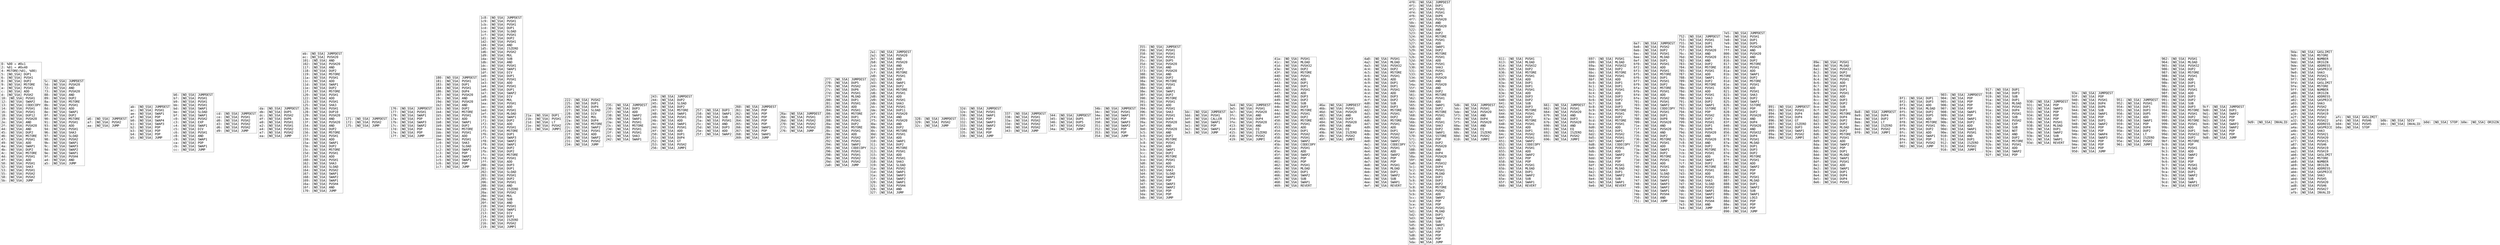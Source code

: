 digraph "graph.cfg.gv" {
	subgraph global {
		node [fontname=Courier fontsize=30.0 rank=same shape=box]
		block_0 [label="0: %00 = #0x1\l2: %01 = #0x40\l4: MSTORE(%01, %00)\l5: [NO_SSA] DUP1\l6: [NO_SSA] PUSH1\l8: [NO_SSA] DUP2\l9: [NO_SSA] MSTORE\la: [NO_SSA] PUSH1\lc: [NO_SSA] ADD\ld: [NO_SSA] PUSH2\l10: [NO_SSA] PUSH1\l12: [NO_SSA] SWAP2\l13: [NO_SSA] CODECOPY\l14: [NO_SSA] PUSH1\l16: [NO_SSA] PUSH1\l18: [NO_SSA] DUP12\l19: [NO_SSA] PUSH20\l2e: [NO_SSA] AND\l2f: [NO_SSA] PUSH20\l44: [NO_SSA] AND\l45: [NO_SSA] DUP2\l46: [NO_SSA] MSTORE\l47: [NO_SSA] PUSH1\l49: [NO_SSA] ADD\l4a: [NO_SSA] SWAP1\l4b: [NO_SSA] DUP2\l4c: [NO_SSA] MSTORE\l4d: [NO_SSA] PUSH1\l4f: [NO_SSA] ADD\l50: [NO_SSA] PUSH1\l52: [NO_SSA] SHA3\l53: [NO_SSA] PUSH1\l55: [NO_SSA] PUSH2\l58: [NO_SSA] PUSH2\l5b: [NO_SSA] JUMP\l"]
		block_5c [label="5c: [NO_SSA] JUMPDEST\l5d: [NO_SSA] PUSH20\l72: [NO_SSA] AND\l73: [NO_SSA] PUSH20\l88: [NO_SSA] AND\l89: [NO_SSA] DUP2\l8a: [NO_SSA] MSTORE\l8b: [NO_SSA] PUSH1\l8d: [NO_SSA] ADD\l8e: [NO_SSA] SWAP1\l8f: [NO_SSA] DUP2\l90: [NO_SSA] MSTORE\l91: [NO_SSA] PUSH1\l93: [NO_SSA] ADD\l94: [NO_SSA] PUSH1\l96: [NO_SSA] SHA3\l97: [NO_SSA] SLOAD\l98: [NO_SSA] PUSH2\l9b: [NO_SSA] SWAP1\l9c: [NO_SSA] SWAP3\l9d: [NO_SSA] SWAP2\l9e: [NO_SSA] SWAP1\l9f: [NO_SSA] PUSH4\la4: [NO_SSA] AND\la5: [NO_SSA] JUMP\l"]
		block_a6 [label="a6: [NO_SSA] JUMPDEST\la7: [NO_SSA] PUSH2\laa: [NO_SSA] JUMP\l"]
		block_ab [label="ab: [NO_SSA] JUMPDEST\lac: [NO_SSA] PUSH1\lae: [NO_SSA] SWAP1\laf: [NO_SSA] POP\lb0: [NO_SSA] SWAP4\lb1: [NO_SSA] SWAP3\lb2: [NO_SSA] POP\lb3: [NO_SSA] POP\lb4: [NO_SSA] POP\lb5: [NO_SSA] JUMP\l"]
		block_b6 [label="b6: [NO_SSA] JUMPDEST\lb7: [NO_SSA] PUSH1\lb9: [NO_SSA] PUSH1\lbb: [NO_SSA] PUSH1\lbd: [NO_SSA] SWAP1\lbe: [NO_SSA] SLOAD\lbf: [NO_SSA] SWAP1\lc0: [NO_SSA] PUSH2\lc3: [NO_SSA] EXP\lc4: [NO_SSA] SWAP1\lc5: [NO_SSA] DIV\lc6: [NO_SSA] PUSH1\lc8: [NO_SSA] AND\lc9: [NO_SSA] SWAP1\lca: [NO_SSA] POP\lcb: [NO_SSA] SWAP1\lcc: [NO_SSA] JUMP\l"]
		block_cd [label="cd: [NO_SSA] JUMPDEST\lce: [NO_SSA] PUSH1\ld0: [NO_SSA] PUSH2\ld3: [NO_SSA] PUSH2\ld6: [NO_SSA] PUSH2\ld9: [NO_SSA] JUMP\l"]
		block_da [label="da: [NO_SSA] JUMPDEST\ldb: [NO_SSA] DUP5\ldc: [NO_SSA] PUSH2\ldf: [NO_SSA] DUP6\le0: [NO_SSA] PUSH1\le2: [NO_SSA] PUSH1\le4: [NO_SSA] PUSH2\le7: [NO_SSA] PUSH2\lea: [NO_SSA] JUMP\l"]
		block_eb [label="eb: [NO_SSA] JUMPDEST\lec: [NO_SSA] PUSH20\l101: [NO_SSA] AND\l102: [NO_SSA] PUSH20\l117: [NO_SSA] AND\l118: [NO_SSA] DUP2\l119: [NO_SSA] MSTORE\l11a: [NO_SSA] PUSH1\l11c: [NO_SSA] ADD\l11d: [NO_SSA] SWAP1\l11e: [NO_SSA] DUP2\l11f: [NO_SSA] MSTORE\l120: [NO_SSA] PUSH1\l122: [NO_SSA] ADD\l123: [NO_SSA] PUSH1\l125: [NO_SSA] SHA3\l126: [NO_SSA] PUSH1\l128: [NO_SSA] DUP10\l129: [NO_SSA] PUSH20\l13e: [NO_SSA] AND\l13f: [NO_SSA] PUSH20\l154: [NO_SSA] AND\l155: [NO_SSA] DUP2\l156: [NO_SSA] MSTORE\l157: [NO_SSA] PUSH1\l159: [NO_SSA] ADD\l15a: [NO_SSA] SWAP1\l15b: [NO_SSA] DUP2\l15c: [NO_SSA] MSTORE\l15d: [NO_SSA] PUSH1\l15f: [NO_SSA] ADD\l160: [NO_SSA] PUSH1\l162: [NO_SSA] SHA3\l163: [NO_SSA] SLOAD\l164: [NO_SSA] PUSH2\l167: [NO_SSA] SWAP1\l168: [NO_SSA] SWAP2\l169: [NO_SSA] SWAP1\l16a: [NO_SSA] PUSH4\l16f: [NO_SSA] AND\l170: [NO_SSA] JUMP\l"]
		block_171 [label="171: [NO_SSA] JUMPDEST\l172: [NO_SSA] PUSH2\l175: [NO_SSA] JUMP\l"]
		block_176 [label="176: [NO_SSA] JUMPDEST\l177: [NO_SSA] PUSH1\l179: [NO_SSA] SWAP1\l17a: [NO_SSA] POP\l17b: [NO_SSA] SWAP3\l17c: [NO_SSA] SWAP2\l17d: [NO_SSA] POP\l17e: [NO_SSA] POP\l17f: [NO_SSA] JUMP\l"]
		block_180 [label="180: [NO_SSA] JUMPDEST\l181: [NO_SSA] PUSH1\l183: [NO_SSA] DUP1\l184: [NO_SSA] PUSH1\l186: [NO_SSA] DUP4\l187: [NO_SSA] PUSH20\l19c: [NO_SSA] AND\l19d: [NO_SSA] PUSH20\l1b2: [NO_SSA] AND\l1b3: [NO_SSA] DUP2\l1b4: [NO_SSA] MSTORE\l1b5: [NO_SSA] PUSH1\l1b7: [NO_SSA] ADD\l1b8: [NO_SSA] SWAP1\l1b9: [NO_SSA] DUP2\l1ba: [NO_SSA] MSTORE\l1bb: [NO_SSA] PUSH1\l1bd: [NO_SSA] ADD\l1be: [NO_SSA] PUSH1\l1c0: [NO_SSA] SHA3\l1c1: [NO_SSA] SLOAD\l1c2: [NO_SSA] SWAP1\l1c3: [NO_SSA] POP\l1c4: [NO_SSA] SWAP2\l1c5: [NO_SSA] SWAP1\l1c6: [NO_SSA] POP\l1c7: [NO_SSA] JUMP\l"]
		block_1c8 [label="1c8: [NO_SSA] JUMPDEST\l1c9: [NO_SSA] PUSH1\l1cb: [NO_SSA] PUSH1\l1cd: [NO_SSA] DUP1\l1ce: [NO_SSA] SLOAD\l1cf: [NO_SSA] PUSH1\l1d1: [NO_SSA] DUP2\l1d2: [NO_SSA] PUSH1\l1d4: [NO_SSA] AND\l1d5: [NO_SSA] ISZERO\l1d6: [NO_SSA] PUSH2\l1d9: [NO_SSA] MUL\l1da: [NO_SSA] SUB\l1db: [NO_SSA] AND\l1dc: [NO_SSA] PUSH1\l1de: [NO_SSA] SWAP1\l1df: [NO_SSA] DIV\l1e0: [NO_SSA] DUP1\l1e1: [NO_SSA] PUSH1\l1e3: [NO_SSA] ADD\l1e4: [NO_SSA] PUSH1\l1e6: [NO_SSA] DUP1\l1e7: [NO_SSA] SWAP2\l1e8: [NO_SSA] DIV\l1e9: [NO_SSA] MUL\l1ea: [NO_SSA] PUSH1\l1ec: [NO_SSA] ADD\l1ed: [NO_SSA] PUSH1\l1ef: [NO_SSA] MLOAD\l1f0: [NO_SSA] SWAP1\l1f1: [NO_SSA] DUP2\l1f2: [NO_SSA] ADD\l1f3: [NO_SSA] PUSH1\l1f5: [NO_SSA] MSTORE\l1f6: [NO_SSA] DUP1\l1f7: [NO_SSA] SWAP3\l1f8: [NO_SSA] SWAP2\l1f9: [NO_SSA] SWAP1\l1fa: [NO_SSA] DUP2\l1fb: [NO_SSA] DUP2\l1fc: [NO_SSA] MSTORE\l1fd: [NO_SSA] PUSH1\l1ff: [NO_SSA] ADD\l200: [NO_SSA] DUP3\l201: [NO_SSA] DUP1\l202: [NO_SSA] SLOAD\l203: [NO_SSA] PUSH1\l205: [NO_SSA] DUP2\l206: [NO_SSA] PUSH1\l208: [NO_SSA] AND\l209: [NO_SSA] ISZERO\l20a: [NO_SSA] PUSH2\l20d: [NO_SSA] MUL\l20e: [NO_SSA] SUB\l20f: [NO_SSA] AND\l210: [NO_SSA] PUSH1\l212: [NO_SSA] SWAP1\l213: [NO_SSA] DIV\l214: [NO_SSA] DUP1\l215: [NO_SSA] ISZERO\l216: [NO_SSA] PUSH2\l219: [NO_SSA] JUMPI\l"]
		block_21a [label="21a: [NO_SSA] DUP1\l21b: [NO_SSA] PUSH1\l21d: [NO_SSA] LT\l21e: [NO_SSA] PUSH2\l221: [NO_SSA] JUMPI\l"]
		block_222 [label="222: [NO_SSA] PUSH2\l225: [NO_SSA] DUP1\l226: [NO_SSA] DUP4\l227: [NO_SSA] SLOAD\l228: [NO_SSA] DIV\l229: [NO_SSA] MUL\l22a: [NO_SSA] DUP4\l22b: [NO_SSA] MSTORE\l22c: [NO_SSA] SWAP2\l22d: [NO_SSA] PUSH1\l22f: [NO_SSA] ADD\l230: [NO_SSA] SWAP2\l231: [NO_SSA] PUSH2\l234: [NO_SSA] JUMP\l"]
		block_235 [label="235: [NO_SSA] JUMPDEST\l236: [NO_SSA] DUP3\l237: [NO_SSA] ADD\l238: [NO_SSA] SWAP2\l239: [NO_SSA] SWAP1\l23a: [NO_SSA] PUSH1\l23c: [NO_SSA] MSTORE\l23d: [NO_SSA] PUSH1\l23f: [NO_SSA] PUSH1\l241: [NO_SSA] SHA3\l242: [NO_SSA] SWAP1\l"]
		block_243 [label="243: [NO_SSA] JUMPDEST\l244: [NO_SSA] DUP2\l245: [NO_SSA] SLOAD\l246: [NO_SSA] DUP2\l247: [NO_SSA] MSTORE\l248: [NO_SSA] SWAP1\l249: [NO_SSA] PUSH1\l24b: [NO_SSA] ADD\l24c: [NO_SSA] SWAP1\l24d: [NO_SSA] PUSH1\l24f: [NO_SSA] ADD\l250: [NO_SSA] DUP1\l251: [NO_SSA] DUP4\l252: [NO_SSA] GT\l253: [NO_SSA] PUSH2\l256: [NO_SSA] JUMPI\l"]
		block_257 [label="257: [NO_SSA] DUP3\l258: [NO_SSA] SWAP1\l259: [NO_SSA] SUB\l25a: [NO_SSA] PUSH1\l25c: [NO_SSA] AND\l25d: [NO_SSA] DUP3\l25e: [NO_SSA] ADD\l25f: [NO_SSA] SWAP2\l"]
		block_260 [label="260: [NO_SSA] JUMPDEST\l261: [NO_SSA] POP\l262: [NO_SSA] POP\l263: [NO_SSA] POP\l264: [NO_SSA] POP\l265: [NO_SSA] POP\l266: [NO_SSA] SWAP1\l267: [NO_SSA] POP\l268: [NO_SSA] SWAP1\l269: [NO_SSA] JUMP\l"]
		block_26a [label="26a: [NO_SSA] JUMPDEST\l26b: [NO_SSA] PUSH1\l26d: [NO_SSA] PUSH2\l270: [NO_SSA] PUSH2\l273: [NO_SSA] PUSH2\l276: [NO_SSA] JUMP\l"]
		block_277 [label="277: [NO_SSA] JUMPDEST\l278: [NO_SSA] DUP5\l279: [NO_SSA] PUSH2\l27c: [NO_SSA] DUP6\l27d: [NO_SSA] PUSH1\l27f: [NO_SSA] MLOAD\l280: [NO_SSA] DUP1\l281: [NO_SSA] PUSH1\l283: [NO_SSA] ADD\l284: [NO_SSA] PUSH1\l286: [NO_SSA] MSTORE\l287: [NO_SSA] DUP1\l288: [NO_SSA] PUSH1\l28a: [NO_SSA] DUP2\l28b: [NO_SSA] MSTORE\l28c: [NO_SSA] PUSH1\l28e: [NO_SSA] ADD\l28f: [NO_SSA] PUSH2\l292: [NO_SSA] PUSH1\l294: [NO_SSA] SWAP2\l295: [NO_SSA] CODECOPY\l296: [NO_SSA] PUSH1\l298: [NO_SSA] PUSH1\l29a: [NO_SSA] PUSH2\l29d: [NO_SSA] PUSH2\l2a0: [NO_SSA] JUMP\l"]
		block_2a1 [label="2a1: [NO_SSA] JUMPDEST\l2a2: [NO_SSA] PUSH20\l2b7: [NO_SSA] AND\l2b8: [NO_SSA] PUSH20\l2cd: [NO_SSA] AND\l2ce: [NO_SSA] DUP2\l2cf: [NO_SSA] MSTORE\l2d0: [NO_SSA] PUSH1\l2d2: [NO_SSA] ADD\l2d3: [NO_SSA] SWAP1\l2d4: [NO_SSA] DUP2\l2d5: [NO_SSA] MSTORE\l2d6: [NO_SSA] PUSH1\l2d8: [NO_SSA] ADD\l2d9: [NO_SSA] PUSH1\l2db: [NO_SSA] SHA3\l2dc: [NO_SSA] PUSH1\l2de: [NO_SSA] DUP11\l2df: [NO_SSA] PUSH20\l2f4: [NO_SSA] AND\l2f5: [NO_SSA] PUSH20\l30a: [NO_SSA] AND\l30b: [NO_SSA] DUP2\l30c: [NO_SSA] MSTORE\l30d: [NO_SSA] PUSH1\l30f: [NO_SSA] ADD\l310: [NO_SSA] SWAP1\l311: [NO_SSA] DUP2\l312: [NO_SSA] MSTORE\l313: [NO_SSA] PUSH1\l315: [NO_SSA] ADD\l316: [NO_SSA] PUSH1\l318: [NO_SSA] SHA3\l319: [NO_SSA] SLOAD\l31a: [NO_SSA] PUSH2\l31d: [NO_SSA] SWAP1\l31e: [NO_SSA] SWAP3\l31f: [NO_SSA] SWAP2\l320: [NO_SSA] SWAP1\l321: [NO_SSA] PUSH4\l326: [NO_SSA] AND\l327: [NO_SSA] JUMP\l"]
		block_328 [label="328: [NO_SSA] JUMPDEST\l329: [NO_SSA] PUSH2\l32c: [NO_SSA] JUMP\l"]
		block_32d [label="32d: [NO_SSA] JUMPDEST\l32e: [NO_SSA] PUSH1\l330: [NO_SSA] SWAP1\l331: [NO_SSA] POP\l332: [NO_SSA] SWAP3\l333: [NO_SSA] SWAP2\l334: [NO_SSA] POP\l335: [NO_SSA] POP\l336: [NO_SSA] JUMP\l"]
		block_337 [label="337: [NO_SSA] JUMPDEST\l338: [NO_SSA] PUSH1\l33a: [NO_SSA] PUSH2\l33d: [NO_SSA] PUSH2\l340: [NO_SSA] PUSH2\l343: [NO_SSA] JUMP\l"]
		block_344 [label="344: [NO_SSA] JUMPDEST\l345: [NO_SSA] DUP5\l346: [NO_SSA] DUP5\l347: [NO_SSA] PUSH2\l34a: [NO_SSA] JUMP\l"]
		block_34b [label="34b: [NO_SSA] JUMPDEST\l34c: [NO_SSA] PUSH1\l34e: [NO_SSA] SWAP1\l34f: [NO_SSA] POP\l350: [NO_SSA] SWAP3\l351: [NO_SSA] SWAP2\l352: [NO_SSA] POP\l353: [NO_SSA] POP\l354: [NO_SSA] JUMP\l"]
		block_355 [label="355: [NO_SSA] JUMPDEST\l356: [NO_SSA] PUSH1\l358: [NO_SSA] PUSH1\l35a: [NO_SSA] PUSH1\l35c: [NO_SSA] DUP5\l35d: [NO_SSA] PUSH20\l372: [NO_SSA] AND\l373: [NO_SSA] PUSH20\l388: [NO_SSA] AND\l389: [NO_SSA] DUP2\l38a: [NO_SSA] MSTORE\l38b: [NO_SSA] PUSH1\l38d: [NO_SSA] ADD\l38e: [NO_SSA] SWAP1\l38f: [NO_SSA] DUP2\l390: [NO_SSA] MSTORE\l391: [NO_SSA] PUSH1\l393: [NO_SSA] ADD\l394: [NO_SSA] PUSH1\l396: [NO_SSA] SHA3\l397: [NO_SSA] PUSH1\l399: [NO_SSA] DUP4\l39a: [NO_SSA] PUSH20\l3af: [NO_SSA] AND\l3b0: [NO_SSA] PUSH20\l3c5: [NO_SSA] AND\l3c6: [NO_SSA] DUP2\l3c7: [NO_SSA] MSTORE\l3c8: [NO_SSA] PUSH1\l3ca: [NO_SSA] ADD\l3cb: [NO_SSA] SWAP1\l3cc: [NO_SSA] DUP2\l3cd: [NO_SSA] MSTORE\l3ce: [NO_SSA] PUSH1\l3d0: [NO_SSA] ADD\l3d1: [NO_SSA] PUSH1\l3d3: [NO_SSA] SHA3\l3d4: [NO_SSA] SLOAD\l3d5: [NO_SSA] SWAP1\l3d6: [NO_SSA] POP\l3d7: [NO_SSA] SWAP3\l3d8: [NO_SSA] SWAP2\l3d9: [NO_SSA] POP\l3da: [NO_SSA] POP\l3db: [NO_SSA] JUMP\l"]
		block_3dc [label="3dc: [NO_SSA] JUMPDEST\l3dd: [NO_SSA] PUSH1\l3df: [NO_SSA] CALLER\l3e0: [NO_SSA] SWAP1\l3e1: [NO_SSA] POP\l3e2: [NO_SSA] SWAP1\l3e3: [NO_SSA] JUMP\l"]
		block_3e4 [label="3e4: [NO_SSA] JUMPDEST\l3e5: [NO_SSA] PUSH1\l3e7: [NO_SSA] PUSH20\l3fc: [NO_SSA] AND\l3fd: [NO_SSA] DUP4\l3fe: [NO_SSA] PUSH20\l413: [NO_SSA] AND\l414: [NO_SSA] EQ\l415: [NO_SSA] ISZERO\l416: [NO_SSA] PUSH2\l419: [NO_SSA] JUMPI\l"]
		block_41a [label="41a: [NO_SSA] PUSH1\l41c: [NO_SSA] MLOAD\l41d: [NO_SSA] PUSH32\l43e: [NO_SSA] DUP2\l43f: [NO_SSA] MSTORE\l440: [NO_SSA] PUSH1\l442: [NO_SSA] ADD\l443: [NO_SSA] DUP1\l444: [NO_SSA] DUP1\l445: [NO_SSA] PUSH1\l447: [NO_SSA] ADD\l448: [NO_SSA] DUP3\l449: [NO_SSA] DUP2\l44a: [NO_SSA] SUB\l44b: [NO_SSA] DUP3\l44c: [NO_SSA] MSTORE\l44d: [NO_SSA] PUSH1\l44f: [NO_SSA] DUP2\l450: [NO_SSA] MSTORE\l451: [NO_SSA] PUSH1\l453: [NO_SSA] ADD\l454: [NO_SSA] DUP1\l455: [NO_SSA] PUSH2\l458: [NO_SSA] PUSH1\l45a: [NO_SSA] SWAP2\l45b: [NO_SSA] CODECOPY\l45c: [NO_SSA] PUSH1\l45e: [NO_SSA] ADD\l45f: [NO_SSA] SWAP2\l460: [NO_SSA] POP\l461: [NO_SSA] POP\l462: [NO_SSA] PUSH1\l464: [NO_SSA] MLOAD\l465: [NO_SSA] DUP1\l466: [NO_SSA] SWAP2\l467: [NO_SSA] SUB\l468: [NO_SSA] SWAP1\l469: [NO_SSA] REVERT\l"]
		block_46a [label="46a: [NO_SSA] JUMPDEST\l46b: [NO_SSA] PUSH1\l46d: [NO_SSA] PUSH20\l482: [NO_SSA] AND\l483: [NO_SSA] DUP3\l484: [NO_SSA] PUSH20\l499: [NO_SSA] AND\l49a: [NO_SSA] EQ\l49b: [NO_SSA] ISZERO\l49c: [NO_SSA] PUSH2\l49f: [NO_SSA] JUMPI\l"]
		block_4a0 [label="4a0: [NO_SSA] PUSH1\l4a2: [NO_SSA] MLOAD\l4a3: [NO_SSA] PUSH32\l4c4: [NO_SSA] DUP2\l4c5: [NO_SSA] MSTORE\l4c6: [NO_SSA] PUSH1\l4c8: [NO_SSA] ADD\l4c9: [NO_SSA] DUP1\l4ca: [NO_SSA] DUP1\l4cb: [NO_SSA] PUSH1\l4cd: [NO_SSA] ADD\l4ce: [NO_SSA] DUP3\l4cf: [NO_SSA] DUP2\l4d0: [NO_SSA] SUB\l4d1: [NO_SSA] DUP3\l4d2: [NO_SSA] MSTORE\l4d3: [NO_SSA] PUSH1\l4d5: [NO_SSA] DUP2\l4d6: [NO_SSA] MSTORE\l4d7: [NO_SSA] PUSH1\l4d9: [NO_SSA] ADD\l4da: [NO_SSA] DUP1\l4db: [NO_SSA] PUSH2\l4de: [NO_SSA] PUSH1\l4e0: [NO_SSA] SWAP2\l4e1: [NO_SSA] CODECOPY\l4e2: [NO_SSA] PUSH1\l4e4: [NO_SSA] ADD\l4e5: [NO_SSA] SWAP2\l4e6: [NO_SSA] POP\l4e7: [NO_SSA] POP\l4e8: [NO_SSA] PUSH1\l4ea: [NO_SSA] MLOAD\l4eb: [NO_SSA] DUP1\l4ec: [NO_SSA] SWAP2\l4ed: [NO_SSA] SUB\l4ee: [NO_SSA] SWAP1\l4ef: [NO_SSA] REVERT\l"]
		block_4f0 [label="4f0: [NO_SSA] JUMPDEST\l4f1: [NO_SSA] DUP1\l4f2: [NO_SSA] PUSH1\l4f4: [NO_SSA] PUSH1\l4f6: [NO_SSA] DUP6\l4f7: [NO_SSA] PUSH20\l50c: [NO_SSA] AND\l50d: [NO_SSA] PUSH20\l522: [NO_SSA] AND\l523: [NO_SSA] DUP2\l524: [NO_SSA] MSTORE\l525: [NO_SSA] PUSH1\l527: [NO_SSA] ADD\l528: [NO_SSA] SWAP1\l529: [NO_SSA] DUP2\l52a: [NO_SSA] MSTORE\l52b: [NO_SSA] PUSH1\l52d: [NO_SSA] ADD\l52e: [NO_SSA] PUSH1\l530: [NO_SSA] SHA3\l531: [NO_SSA] PUSH1\l533: [NO_SSA] DUP5\l534: [NO_SSA] PUSH20\l549: [NO_SSA] AND\l54a: [NO_SSA] PUSH20\l55f: [NO_SSA] AND\l560: [NO_SSA] DUP2\l561: [NO_SSA] MSTORE\l562: [NO_SSA] PUSH1\l564: [NO_SSA] ADD\l565: [NO_SSA] SWAP1\l566: [NO_SSA] DUP2\l567: [NO_SSA] MSTORE\l568: [NO_SSA] PUSH1\l56a: [NO_SSA] ADD\l56b: [NO_SSA] PUSH1\l56d: [NO_SSA] SHA3\l56e: [NO_SSA] DUP2\l56f: [NO_SSA] SWAP1\l570: [NO_SSA] SSTORE\l571: [NO_SSA] POP\l572: [NO_SSA] DUP2\l573: [NO_SSA] PUSH20\l588: [NO_SSA] AND\l589: [NO_SSA] DUP4\l58a: [NO_SSA] PUSH20\l59f: [NO_SSA] AND\l5a0: [NO_SSA] PUSH32\l5c1: [NO_SSA] DUP4\l5c2: [NO_SSA] PUSH1\l5c4: [NO_SSA] MLOAD\l5c5: [NO_SSA] DUP1\l5c6: [NO_SSA] DUP3\l5c7: [NO_SSA] DUP2\l5c8: [NO_SSA] MSTORE\l5c9: [NO_SSA] PUSH1\l5cb: [NO_SSA] ADD\l5cc: [NO_SSA] SWAP2\l5cd: [NO_SSA] POP\l5ce: [NO_SSA] POP\l5cf: [NO_SSA] PUSH1\l5d1: [NO_SSA] MLOAD\l5d2: [NO_SSA] DUP1\l5d3: [NO_SSA] SWAP2\l5d4: [NO_SSA] SUB\l5d5: [NO_SSA] SWAP1\l5d6: [NO_SSA] LOG3\l5d7: [NO_SSA] POP\l5d8: [NO_SSA] POP\l5d9: [NO_SSA] POP\l5da: [NO_SSA] JUMP\l"]
		block_5db [label="5db: [NO_SSA] JUMPDEST\l5dc: [NO_SSA] PUSH1\l5de: [NO_SSA] PUSH20\l5f3: [NO_SSA] AND\l5f4: [NO_SSA] DUP4\l5f5: [NO_SSA] PUSH20\l60a: [NO_SSA] AND\l60b: [NO_SSA] EQ\l60c: [NO_SSA] ISZERO\l60d: [NO_SSA] PUSH2\l610: [NO_SSA] JUMPI\l"]
		block_611 [label="611: [NO_SSA] PUSH1\l613: [NO_SSA] MLOAD\l614: [NO_SSA] PUSH32\l635: [NO_SSA] DUP2\l636: [NO_SSA] MSTORE\l637: [NO_SSA] PUSH1\l639: [NO_SSA] ADD\l63a: [NO_SSA] DUP1\l63b: [NO_SSA] DUP1\l63c: [NO_SSA] PUSH1\l63e: [NO_SSA] ADD\l63f: [NO_SSA] DUP3\l640: [NO_SSA] DUP2\l641: [NO_SSA] SUB\l642: [NO_SSA] DUP3\l643: [NO_SSA] MSTORE\l644: [NO_SSA] PUSH1\l646: [NO_SSA] DUP2\l647: [NO_SSA] MSTORE\l648: [NO_SSA] PUSH1\l64a: [NO_SSA] ADD\l64b: [NO_SSA] DUP1\l64c: [NO_SSA] PUSH2\l64f: [NO_SSA] PUSH1\l651: [NO_SSA] SWAP2\l652: [NO_SSA] CODECOPY\l653: [NO_SSA] PUSH1\l655: [NO_SSA] ADD\l656: [NO_SSA] SWAP2\l657: [NO_SSA] POP\l658: [NO_SSA] POP\l659: [NO_SSA] PUSH1\l65b: [NO_SSA] MLOAD\l65c: [NO_SSA] DUP1\l65d: [NO_SSA] SWAP2\l65e: [NO_SSA] SUB\l65f: [NO_SSA] SWAP1\l660: [NO_SSA] REVERT\l"]
		block_661 [label="661: [NO_SSA] JUMPDEST\l662: [NO_SSA] PUSH1\l664: [NO_SSA] PUSH20\l679: [NO_SSA] AND\l67a: [NO_SSA] DUP3\l67b: [NO_SSA] PUSH20\l690: [NO_SSA] AND\l691: [NO_SSA] EQ\l692: [NO_SSA] ISZERO\l693: [NO_SSA] PUSH2\l696: [NO_SSA] JUMPI\l"]
		block_697 [label="697: [NO_SSA] PUSH1\l699: [NO_SSA] MLOAD\l69a: [NO_SSA] PUSH32\l6bb: [NO_SSA] DUP2\l6bc: [NO_SSA] MSTORE\l6bd: [NO_SSA] PUSH1\l6bf: [NO_SSA] ADD\l6c0: [NO_SSA] DUP1\l6c1: [NO_SSA] DUP1\l6c2: [NO_SSA] PUSH1\l6c4: [NO_SSA] ADD\l6c5: [NO_SSA] DUP3\l6c6: [NO_SSA] DUP2\l6c7: [NO_SSA] SUB\l6c8: [NO_SSA] DUP3\l6c9: [NO_SSA] MSTORE\l6ca: [NO_SSA] PUSH1\l6cc: [NO_SSA] DUP2\l6cd: [NO_SSA] MSTORE\l6ce: [NO_SSA] PUSH1\l6d0: [NO_SSA] ADD\l6d1: [NO_SSA] DUP1\l6d2: [NO_SSA] PUSH2\l6d5: [NO_SSA] PUSH1\l6d7: [NO_SSA] SWAP2\l6d8: [NO_SSA] CODECOPY\l6d9: [NO_SSA] PUSH1\l6db: [NO_SSA] ADD\l6dc: [NO_SSA] SWAP2\l6dd: [NO_SSA] POP\l6de: [NO_SSA] POP\l6df: [NO_SSA] PUSH1\l6e1: [NO_SSA] MLOAD\l6e2: [NO_SSA] DUP1\l6e3: [NO_SSA] SWAP2\l6e4: [NO_SSA] SUB\l6e5: [NO_SSA] SWAP1\l6e6: [NO_SSA] REVERT\l"]
		block_6e7 [label="6e7: [NO_SSA] JUMPDEST\l6e8: [NO_SSA] PUSH2\l6eb: [NO_SSA] DUP2\l6ec: [NO_SSA] PUSH1\l6ee: [NO_SSA] MLOAD\l6ef: [NO_SSA] DUP1\l6f0: [NO_SSA] PUSH1\l6f2: [NO_SSA] ADD\l6f3: [NO_SSA] PUSH1\l6f5: [NO_SSA] MSTORE\l6f6: [NO_SSA] DUP1\l6f7: [NO_SSA] PUSH1\l6f9: [NO_SSA] DUP2\l6fa: [NO_SSA] MSTORE\l6fb: [NO_SSA] PUSH1\l6fd: [NO_SSA] ADD\l6fe: [NO_SSA] PUSH2\l701: [NO_SSA] PUSH1\l703: [NO_SSA] SWAP2\l704: [NO_SSA] CODECOPY\l705: [NO_SSA] PUSH1\l707: [NO_SSA] DUP1\l708: [NO_SSA] DUP8\l709: [NO_SSA] PUSH20\l71e: [NO_SSA] AND\l71f: [NO_SSA] PUSH20\l734: [NO_SSA] AND\l735: [NO_SSA] DUP2\l736: [NO_SSA] MSTORE\l737: [NO_SSA] PUSH1\l739: [NO_SSA] ADD\l73a: [NO_SSA] SWAP1\l73b: [NO_SSA] DUP2\l73c: [NO_SSA] MSTORE\l73d: [NO_SSA] PUSH1\l73f: [NO_SSA] ADD\l740: [NO_SSA] PUSH1\l742: [NO_SSA] SHA3\l743: [NO_SSA] SLOAD\l744: [NO_SSA] PUSH2\l747: [NO_SSA] SWAP1\l748: [NO_SSA] SWAP3\l749: [NO_SSA] SWAP2\l74a: [NO_SSA] SWAP1\l74b: [NO_SSA] PUSH4\l750: [NO_SSA] AND\l751: [NO_SSA] JUMP\l"]
		block_752 [label="752: [NO_SSA] JUMPDEST\l753: [NO_SSA] PUSH1\l755: [NO_SSA] DUP1\l756: [NO_SSA] DUP6\l757: [NO_SSA] PUSH20\l76c: [NO_SSA] AND\l76d: [NO_SSA] PUSH20\l782: [NO_SSA] AND\l783: [NO_SSA] DUP2\l784: [NO_SSA] MSTORE\l785: [NO_SSA] PUSH1\l787: [NO_SSA] ADD\l788: [NO_SSA] SWAP1\l789: [NO_SSA] DUP2\l78a: [NO_SSA] MSTORE\l78b: [NO_SSA] PUSH1\l78d: [NO_SSA] ADD\l78e: [NO_SSA] PUSH1\l790: [NO_SSA] SHA3\l791: [NO_SSA] DUP2\l792: [NO_SSA] SWAP1\l793: [NO_SSA] SSTORE\l794: [NO_SSA] POP\l795: [NO_SSA] PUSH2\l798: [NO_SSA] DUP2\l799: [NO_SSA] PUSH1\l79b: [NO_SSA] DUP1\l79c: [NO_SSA] DUP6\l79d: [NO_SSA] PUSH20\l7b2: [NO_SSA] AND\l7b3: [NO_SSA] PUSH20\l7c8: [NO_SSA] AND\l7c9: [NO_SSA] DUP2\l7ca: [NO_SSA] MSTORE\l7cb: [NO_SSA] PUSH1\l7cd: [NO_SSA] ADD\l7ce: [NO_SSA] SWAP1\l7cf: [NO_SSA] DUP2\l7d0: [NO_SSA] MSTORE\l7d1: [NO_SSA] PUSH1\l7d3: [NO_SSA] ADD\l7d4: [NO_SSA] PUSH1\l7d6: [NO_SSA] SHA3\l7d7: [NO_SSA] SLOAD\l7d8: [NO_SSA] PUSH2\l7db: [NO_SSA] SWAP1\l7dc: [NO_SSA] SWAP2\l7dd: [NO_SSA] SWAP1\l7de: [NO_SSA] PUSH4\l7e3: [NO_SSA] AND\l7e4: [NO_SSA] JUMP\l"]
		block_7e5 [label="7e5: [NO_SSA] JUMPDEST\l7e6: [NO_SSA] PUSH1\l7e8: [NO_SSA] DUP1\l7e9: [NO_SSA] DUP5\l7ea: [NO_SSA] PUSH20\l7ff: [NO_SSA] AND\l800: [NO_SSA] PUSH20\l815: [NO_SSA] AND\l816: [NO_SSA] DUP2\l817: [NO_SSA] MSTORE\l818: [NO_SSA] PUSH1\l81a: [NO_SSA] ADD\l81b: [NO_SSA] SWAP1\l81c: [NO_SSA] DUP2\l81d: [NO_SSA] MSTORE\l81e: [NO_SSA] PUSH1\l820: [NO_SSA] ADD\l821: [NO_SSA] PUSH1\l823: [NO_SSA] SHA3\l824: [NO_SSA] DUP2\l825: [NO_SSA] SWAP1\l826: [NO_SSA] SSTORE\l827: [NO_SSA] POP\l828: [NO_SSA] DUP2\l829: [NO_SSA] PUSH20\l83e: [NO_SSA] AND\l83f: [NO_SSA] DUP4\l840: [NO_SSA] PUSH20\l855: [NO_SSA] AND\l856: [NO_SSA] PUSH32\l877: [NO_SSA] DUP4\l878: [NO_SSA] PUSH1\l87a: [NO_SSA] MLOAD\l87b: [NO_SSA] DUP1\l87c: [NO_SSA] DUP3\l87d: [NO_SSA] DUP2\l87e: [NO_SSA] MSTORE\l87f: [NO_SSA] PUSH1\l881: [NO_SSA] ADD\l882: [NO_SSA] SWAP2\l883: [NO_SSA] POP\l884: [NO_SSA] POP\l885: [NO_SSA] PUSH1\l887: [NO_SSA] MLOAD\l888: [NO_SSA] DUP1\l889: [NO_SSA] SWAP2\l88a: [NO_SSA] SUB\l88b: [NO_SSA] SWAP1\l88c: [NO_SSA] LOG3\l88d: [NO_SSA] POP\l88e: [NO_SSA] POP\l88f: [NO_SSA] POP\l890: [NO_SSA] JUMP\l"]
		block_891 [label="891: [NO_SSA] JUMPDEST\l892: [NO_SSA] PUSH1\l894: [NO_SSA] DUP4\l895: [NO_SSA] DUP4\l896: [NO_SSA] GT\l897: [NO_SSA] ISZERO\l898: [NO_SSA] DUP3\l899: [NO_SSA] SWAP1\l89a: [NO_SSA] PUSH2\l89d: [NO_SSA] JUMPI\l"]
		block_89e [label="89e: [NO_SSA] PUSH1\l8a0: [NO_SSA] MLOAD\l8a1: [NO_SSA] PUSH32\l8c2: [NO_SSA] DUP2\l8c3: [NO_SSA] MSTORE\l8c4: [NO_SSA] PUSH1\l8c6: [NO_SSA] ADD\l8c7: [NO_SSA] DUP1\l8c8: [NO_SSA] DUP1\l8c9: [NO_SSA] PUSH1\l8cb: [NO_SSA] ADD\l8cc: [NO_SSA] DUP3\l8cd: [NO_SSA] DUP2\l8ce: [NO_SSA] SUB\l8cf: [NO_SSA] DUP3\l8d0: [NO_SSA] MSTORE\l8d1: [NO_SSA] DUP4\l8d2: [NO_SSA] DUP2\l8d3: [NO_SSA] DUP2\l8d4: [NO_SSA] MLOAD\l8d5: [NO_SSA] DUP2\l8d6: [NO_SSA] MSTORE\l8d7: [NO_SSA] PUSH1\l8d9: [NO_SSA] ADD\l8da: [NO_SSA] SWAP2\l8db: [NO_SSA] POP\l8dc: [NO_SSA] DUP1\l8dd: [NO_SSA] MLOAD\l8de: [NO_SSA] SWAP1\l8df: [NO_SSA] PUSH1\l8e1: [NO_SSA] ADD\l8e2: [NO_SSA] SWAP1\l8e3: [NO_SSA] DUP1\l8e4: [NO_SSA] DUP4\l8e5: [NO_SSA] DUP4\l8e6: [NO_SSA] PUSH1\l"]
		block_8e8 [label="8e8: [NO_SSA] JUMPDEST\l8e9: [NO_SSA] DUP4\l8ea: [NO_SSA] DUP2\l8eb: [NO_SSA] LT\l8ec: [NO_SSA] ISZERO\l8ed: [NO_SSA] PUSH2\l8f0: [NO_SSA] JUMPI\l"]
		block_8f1 [label="8f1: [NO_SSA] DUP1\l8f2: [NO_SSA] DUP3\l8f3: [NO_SSA] ADD\l8f4: [NO_SSA] MLOAD\l8f5: [NO_SSA] DUP2\l8f6: [NO_SSA] DUP5\l8f7: [NO_SSA] ADD\l8f8: [NO_SSA] MSTORE\l8f9: [NO_SSA] PUSH1\l8fb: [NO_SSA] DUP2\l8fc: [NO_SSA] ADD\l8fd: [NO_SSA] SWAP1\l8fe: [NO_SSA] POP\l8ff: [NO_SSA] PUSH2\l902: [NO_SSA] JUMP\l"]
		block_903 [label="903: [NO_SSA] JUMPDEST\l904: [NO_SSA] POP\l905: [NO_SSA] POP\l906: [NO_SSA] POP\l907: [NO_SSA] POP\l908: [NO_SSA] SWAP1\l909: [NO_SSA] POP\l90a: [NO_SSA] SWAP1\l90b: [NO_SSA] DUP2\l90c: [NO_SSA] ADD\l90d: [NO_SSA] SWAP1\l90e: [NO_SSA] PUSH1\l910: [NO_SSA] AND\l911: [NO_SSA] DUP1\l912: [NO_SSA] ISZERO\l913: [NO_SSA] PUSH2\l916: [NO_SSA] JUMPI\l"]
		block_917 [label="917: [NO_SSA] DUP1\l918: [NO_SSA] DUP3\l919: [NO_SSA] SUB\l91a: [NO_SSA] DUP1\l91b: [NO_SSA] MLOAD\l91c: [NO_SSA] PUSH1\l91e: [NO_SSA] DUP4\l91f: [NO_SSA] PUSH1\l921: [NO_SSA] SUB\l922: [NO_SSA] PUSH2\l925: [NO_SSA] EXP\l926: [NO_SSA] SUB\l927: [NO_SSA] NOT\l928: [NO_SSA] AND\l929: [NO_SSA] DUP2\l92a: [NO_SSA] MSTORE\l92b: [NO_SSA] PUSH1\l92d: [NO_SSA] ADD\l92e: [NO_SSA] SWAP2\l92f: [NO_SSA] POP\l"]
		block_930 [label="930: [NO_SSA] JUMPDEST\l931: [NO_SSA] POP\l932: [NO_SSA] SWAP3\l933: [NO_SSA] POP\l934: [NO_SSA] POP\l935: [NO_SSA] POP\l936: [NO_SSA] PUSH1\l938: [NO_SSA] MLOAD\l939: [NO_SSA] DUP1\l93a: [NO_SSA] SWAP2\l93b: [NO_SSA] SUB\l93c: [NO_SSA] SWAP1\l93d: [NO_SSA] REVERT\l"]
		block_93e [label="93e: [NO_SSA] JUMPDEST\l93f: [NO_SSA] POP\l940: [NO_SSA] PUSH1\l942: [NO_SSA] DUP4\l943: [NO_SSA] DUP6\l944: [NO_SSA] SUB\l945: [NO_SSA] SWAP1\l946: [NO_SSA] POP\l947: [NO_SSA] DUP1\l948: [NO_SSA] SWAP2\l949: [NO_SSA] POP\l94a: [NO_SSA] POP\l94b: [NO_SSA] SWAP4\l94c: [NO_SSA] SWAP3\l94d: [NO_SSA] POP\l94e: [NO_SSA] POP\l94f: [NO_SSA] POP\l950: [NO_SSA] JUMP\l"]
		block_951 [label="951: [NO_SSA] JUMPDEST\l952: [NO_SSA] PUSH1\l954: [NO_SSA] DUP1\l955: [NO_SSA] DUP3\l956: [NO_SSA] DUP5\l957: [NO_SSA] ADD\l958: [NO_SSA] SWAP1\l959: [NO_SSA] POP\l95a: [NO_SSA] DUP4\l95b: [NO_SSA] DUP2\l95c: [NO_SSA] LT\l95d: [NO_SSA] ISZERO\l95e: [NO_SSA] PUSH2\l961: [NO_SSA] JUMPI\l"]
		block_962 [label="962: [NO_SSA] PUSH1\l964: [NO_SSA] MLOAD\l965: [NO_SSA] PUSH32\l986: [NO_SSA] DUP2\l987: [NO_SSA] MSTORE\l988: [NO_SSA] PUSH1\l98a: [NO_SSA] ADD\l98b: [NO_SSA] DUP1\l98c: [NO_SSA] DUP1\l98d: [NO_SSA] PUSH1\l98f: [NO_SSA] ADD\l990: [NO_SSA] DUP3\l991: [NO_SSA] DUP2\l992: [NO_SSA] SUB\l993: [NO_SSA] DUP3\l994: [NO_SSA] MSTORE\l995: [NO_SSA] PUSH1\l997: [NO_SSA] DUP2\l998: [NO_SSA] MSTORE\l999: [NO_SSA] PUSH1\l99b: [NO_SSA] ADD\l99c: [NO_SSA] DUP1\l99d: [NO_SSA] PUSH32\l9be: [NO_SSA] DUP2\l9bf: [NO_SSA] MSTORE\l9c0: [NO_SSA] POP\l9c1: [NO_SSA] PUSH1\l9c3: [NO_SSA] ADD\l9c4: [NO_SSA] SWAP2\l9c5: [NO_SSA] POP\l9c6: [NO_SSA] POP\l9c7: [NO_SSA] PUSH1\l9c9: [NO_SSA] MLOAD\l9ca: [NO_SSA] DUP1\l9cb: [NO_SSA] SWAP2\l9cc: [NO_SSA] SUB\l9cd: [NO_SSA] SWAP1\l9ce: [NO_SSA] REVERT\l"]
		block_9cf [label="9cf: [NO_SSA] JUMPDEST\l9d0: [NO_SSA] DUP1\l9d1: [NO_SSA] SWAP2\l9d2: [NO_SSA] POP\l9d3: [NO_SSA] POP\l9d4: [NO_SSA] SWAP3\l9d5: [NO_SSA] SWAP2\l9d6: [NO_SSA] POP\l9d7: [NO_SSA] POP\l9d8: [NO_SSA] JUMP\l"]
		block_9d9 [label="9d9: [NO_SSA] INVALID\l"]
		block_9da [label="9da: [NO_SSA] GASLIMIT\l9db: [NO_SSA] MSTORE\l9dc: [NO_SSA] NUMBER\l9dd: [NO_SSA] ORIGIN\l9de: [NO_SSA] ADDRESS\l9df: [NO_SSA] GASPRICE\l9e0: [NO_SSA] SHA3\l9e1: [NO_SSA] PUSH21\l9f7: [NO_SSA] PUSH5\l9fd: [NO_SSA] GASLIMIT\l9fe: [NO_SSA] MSTORE\l9ff: [NO_SSA] NUMBER\la00: [NO_SSA] ORIGIN\la01: [NO_SSA] ADDRESS\la02: [NO_SSA] GASPRICE\la03: [NO_SSA] SHA3\la04: [NO_SSA] PUSH2\la07: [NO_SSA] PUSH19\la1b: [NO_SSA] PUSH19\la2f: [NO_SSA] PUSH2\la32: [NO_SSA] PUSH22\la49: [NO_SSA] ADDRESS\la4a: [NO_SSA] GASPRICE\la4b: [NO_SSA] SHA3\la4c: [NO_SSA] PUSH21\la62: [NO_SSA] PUSH20\la77: [NO_SSA] PUSH15\la87: [NO_SSA] PUSH6\la8e: [NO_SSA] PUSH19\laa2: [NO_SSA] PUSH19\lab6: [NO_SSA] GASLIMIT\lab7: [NO_SSA] MSTORE\lab8: [NO_SSA] NUMBER\lab9: [NO_SSA] ORIGIN\laba: [NO_SSA] ADDRESS\labb: [NO_SSA] GASPRICE\labc: [NO_SSA] SHA3\labd: [NO_SSA] PUSH5\lac3: [NO_SSA] PUSH20\lad8: [NO_SSA] PUSH6\ladf: [NO_SSA] PUSH27\lafb: [NO_SSA] INVALID\l"]
		block_afc [label="afc: [NO_SSA] GASLIMIT\lafd: [NO_SSA] PUSH6\lb04: [NO_SSA] PUSH5\lb0a: [NO_SSA] STOP\l"]
		block_b0b [label="b0b: [NO_SSA] SDIV\lb0c: [NO_SSA] INVALID\l"]
		block_b0d [label="b0d: [NO_SSA] STOP\l"]
		block_b0e [label="b0e: [NO_SSA] ORIGIN\l"]
	}
}
